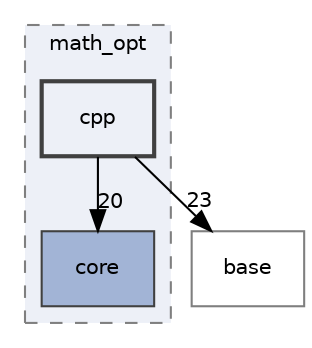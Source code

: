 digraph "cpp"
{
 // LATEX_PDF_SIZE
  edge [fontname="Helvetica",fontsize="10",labelfontname="Helvetica",labelfontsize="10"];
  node [fontname="Helvetica",fontsize="10",shape=record];
  compound=true
  subgraph clusterdir_1defc00030ff81d309105e053121082f {
    graph [ bgcolor="#edf0f7", pencolor="grey50", style="filled,dashed,", label="math_opt", fontname="Helvetica", fontsize="10", URL="dir_1defc00030ff81d309105e053121082f.html"]
  dir_d5b95ec3710e8b09bb3a6564ed5074d8 [shape=box, label="core", style="filled,", fillcolor="#a2b4d6", color="grey25", URL="dir_d5b95ec3710e8b09bb3a6564ed5074d8.html"];
  dir_dd5645fbbabcdccb47d1d6db92f0f35b [shape=box, label="cpp", style="filled,bold,", fillcolor="#edf0f7", color="grey25", URL="dir_dd5645fbbabcdccb47d1d6db92f0f35b.html"];
  }
  dir_8f9dc966244f4c6e9b2fa0dee1e4ef1a [shape=box, label="base", style="", fillcolor="#edf0f7", color="grey50", URL="dir_8f9dc966244f4c6e9b2fa0dee1e4ef1a.html"];
  dir_dd5645fbbabcdccb47d1d6db92f0f35b->dir_8f9dc966244f4c6e9b2fa0dee1e4ef1a [headlabel="23", labeldistance=1.5 headhref="dir_000008_000002.html"];
  dir_dd5645fbbabcdccb47d1d6db92f0f35b->dir_d5b95ec3710e8b09bb3a6564ed5074d8 [headlabel="20", labeldistance=1.5 headhref="dir_000008_000007.html"];
}
